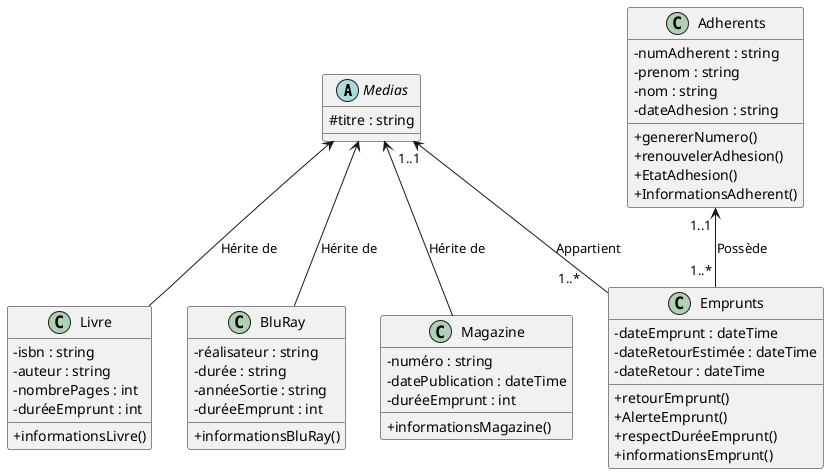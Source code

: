 @startuml

skinparam classAttributeIconSize 0

abstract class Medias{
    #titre : string
}

class Livre{
    -isbn : string
    -auteur : string
    -nombrePages : int
    -duréeEmprunt : int
    +informationsLivre()
}

class BluRay{
    -réalisateur : string
    -durée : string
    -annéeSortie : string
    -duréeEmprunt : int
    +informationsBluRay()
}

class Magazine{
    -numéro : string
    -datePublication : dateTime
    -duréeEmprunt : int
    +informationsMagazine()
}

class Adherents{
    -numAdherent : string
    -prenom : string
    -nom : string
    -dateAdhesion : string
    +genererNumero()
    +renouvelerAdhesion()
    +EtatAdhesion()
    +InformationsAdherent()
}

class Emprunts{
    -dateEmprunt : dateTime
    -dateRetourEstimée : dateTime
    -dateRetour : dateTime
    +retourEmprunt()
    +AlerteEmprunt()
    +respectDuréeEmprunt()
    +informationsEmprunt()
}

Medias <-- Livre : "Hérite de"
Medias <-- BluRay : "Hérite de"
Medias <-- Magazine : "Hérite de"
Medias "1..1"<-- "1..*      " Emprunts : "Appartient"
Adherents "1..1 " <-- "1..* " Emprunts : "Possède"

@enduml